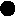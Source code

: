 #FIG 3.2
Landscape
Center
Inches
Letter  
100.00
Single
-2
1200 2
1 3 0 1 -1 -1 0 0 20 0.000 1 0.0000 1200 1200 50 50 1200 1200 1250 1200
